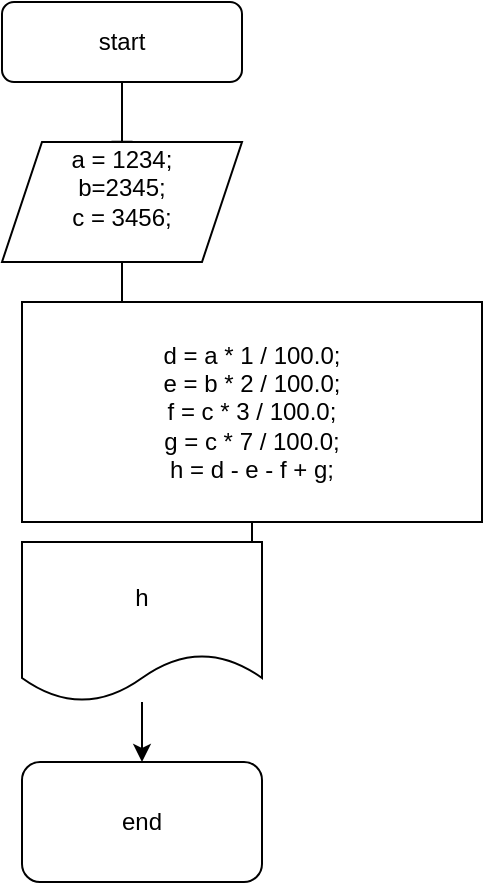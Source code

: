 <mxfile version="16.6.4" type="device"><diagram id="C5RBs43oDa-KdzZeNtuy" name="Page-1"><mxGraphModel dx="1038" dy="481" grid="1" gridSize="10" guides="1" tooltips="1" connect="1" arrows="1" fold="1" page="1" pageScale="1" pageWidth="827" pageHeight="1169" math="0" shadow="0"><root><mxCell id="WIyWlLk6GJQsqaUBKTNV-0"/><mxCell id="WIyWlLk6GJQsqaUBKTNV-1" parent="WIyWlLk6GJQsqaUBKTNV-0"/><mxCell id="oMH2uP2rgzU3Vx6ajI3F-0" value="" style="rounded=0;html=1;jettySize=auto;orthogonalLoop=1;fontSize=11;endArrow=block;endFill=0;endSize=8;strokeWidth=1;shadow=0;labelBackgroundColor=none;edgeStyle=orthogonalEdgeStyle;" edge="1" parent="WIyWlLk6GJQsqaUBKTNV-1" source="oMH2uP2rgzU3Vx6ajI3F-1"><mxGeometry relative="1" as="geometry"><mxPoint x="90" y="80" as="targetPoint"/></mxGeometry></mxCell><mxCell id="oMH2uP2rgzU3Vx6ajI3F-1" value="start" style="rounded=1;whiteSpace=wrap;html=1;fontSize=12;glass=0;strokeWidth=1;shadow=0;" vertex="1" parent="WIyWlLk6GJQsqaUBKTNV-1"><mxGeometry x="30" width="120" height="40" as="geometry"/></mxCell><mxCell id="oMH2uP2rgzU3Vx6ajI3F-2" style="edgeStyle=orthogonalEdgeStyle;rounded=0;orthogonalLoop=1;jettySize=auto;html=1;exitX=0.5;exitY=1;exitDx=0;exitDy=0;" edge="1" parent="WIyWlLk6GJQsqaUBKTNV-1" source="oMH2uP2rgzU3Vx6ajI3F-3"><mxGeometry relative="1" as="geometry"><mxPoint x="70" y="210" as="targetPoint"/></mxGeometry></mxCell><mxCell id="oMH2uP2rgzU3Vx6ajI3F-3" value="a = 1234;&lt;br&gt;b=2345;&lt;br&gt;c = 3456;&lt;br&gt;&lt;div&gt;&lt;br&gt;&lt;/div&gt;" style="shape=parallelogram;perimeter=parallelogramPerimeter;whiteSpace=wrap;html=1;fixedSize=1;" vertex="1" parent="WIyWlLk6GJQsqaUBKTNV-1"><mxGeometry x="30" y="70" width="120" height="60" as="geometry"/></mxCell><mxCell id="oMH2uP2rgzU3Vx6ajI3F-4" style="edgeStyle=orthogonalEdgeStyle;rounded=0;orthogonalLoop=1;jettySize=auto;html=1;exitX=0.5;exitY=1;exitDx=0;exitDy=0;" edge="1" parent="WIyWlLk6GJQsqaUBKTNV-1" source="oMH2uP2rgzU3Vx6ajI3F-5"><mxGeometry relative="1" as="geometry"><mxPoint x="100" y="270" as="targetPoint"/></mxGeometry></mxCell><mxCell id="oMH2uP2rgzU3Vx6ajI3F-5" value="d = a * 1 / 100.0;&lt;br&gt;e = b * 2 / 100.0;&lt;br&gt;f = c * 3 / 100.0;&lt;br&gt;g = c * 7 / 100.0;&lt;br&gt;h = d - e - f + g;" style="rounded=0;whiteSpace=wrap;html=1;" vertex="1" parent="WIyWlLk6GJQsqaUBKTNV-1"><mxGeometry x="40" y="150" width="230" height="110" as="geometry"/></mxCell><mxCell id="oMH2uP2rgzU3Vx6ajI3F-6" value="" style="edgeStyle=orthogonalEdgeStyle;rounded=0;orthogonalLoop=1;jettySize=auto;html=1;" edge="1" parent="WIyWlLk6GJQsqaUBKTNV-1" source="oMH2uP2rgzU3Vx6ajI3F-7"><mxGeometry relative="1" as="geometry"><mxPoint x="100" y="380" as="targetPoint"/></mxGeometry></mxCell><mxCell id="oMH2uP2rgzU3Vx6ajI3F-7" value="h" style="shape=document;whiteSpace=wrap;html=1;boundedLbl=1;" vertex="1" parent="WIyWlLk6GJQsqaUBKTNV-1"><mxGeometry x="40" y="270" width="120" height="80" as="geometry"/></mxCell><mxCell id="oMH2uP2rgzU3Vx6ajI3F-8" value="end&lt;br&gt;" style="rounded=1;whiteSpace=wrap;html=1;" vertex="1" parent="WIyWlLk6GJQsqaUBKTNV-1"><mxGeometry x="40" y="380" width="120" height="60" as="geometry"/></mxCell></root></mxGraphModel></diagram></mxfile>